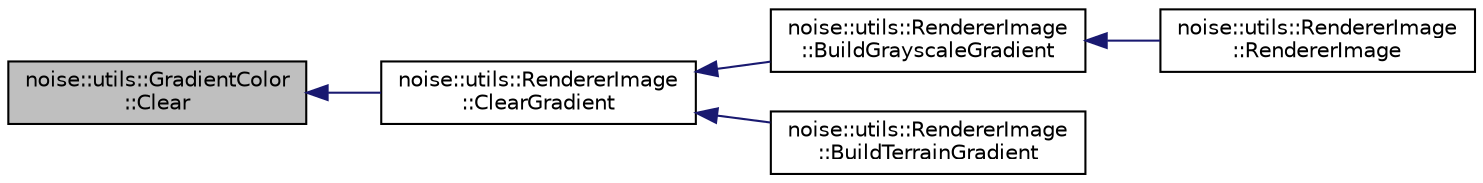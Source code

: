 digraph "noise::utils::GradientColor::Clear"
{
  edge [fontname="Helvetica",fontsize="10",labelfontname="Helvetica",labelfontsize="10"];
  node [fontname="Helvetica",fontsize="10",shape=record];
  rankdir="LR";
  Node1 [label="noise::utils::GradientColor\l::Clear",height=0.2,width=0.4,color="black", fillcolor="grey75", style="filled" fontcolor="black"];
  Node1 -> Node2 [dir="back",color="midnightblue",fontsize="10",style="solid",fontname="Helvetica"];
  Node2 [label="noise::utils::RendererImage\l::ClearGradient",height=0.2,width=0.4,color="black", fillcolor="white", style="filled",URL="$classnoise_1_1utils_1_1_renderer_image.html#afe260224d641c078b83d1a403478b809"];
  Node2 -> Node3 [dir="back",color="midnightblue",fontsize="10",style="solid",fontname="Helvetica"];
  Node3 [label="noise::utils::RendererImage\l::BuildGrayscaleGradient",height=0.2,width=0.4,color="black", fillcolor="white", style="filled",URL="$classnoise_1_1utils_1_1_renderer_image.html#a142542e27fb5ed45919c0e627a5d0967"];
  Node3 -> Node4 [dir="back",color="midnightblue",fontsize="10",style="solid",fontname="Helvetica"];
  Node4 [label="noise::utils::RendererImage\l::RendererImage",height=0.2,width=0.4,color="black", fillcolor="white", style="filled",URL="$classnoise_1_1utils_1_1_renderer_image.html#a9184e92282c04ab094a30c21db22d1d2",tooltip="Constructor. "];
  Node2 -> Node5 [dir="back",color="midnightblue",fontsize="10",style="solid",fontname="Helvetica"];
  Node5 [label="noise::utils::RendererImage\l::BuildTerrainGradient",height=0.2,width=0.4,color="black", fillcolor="white", style="filled",URL="$classnoise_1_1utils_1_1_renderer_image.html#ab7c7c7127f53bd39390e9e864abbb51e"];
}

